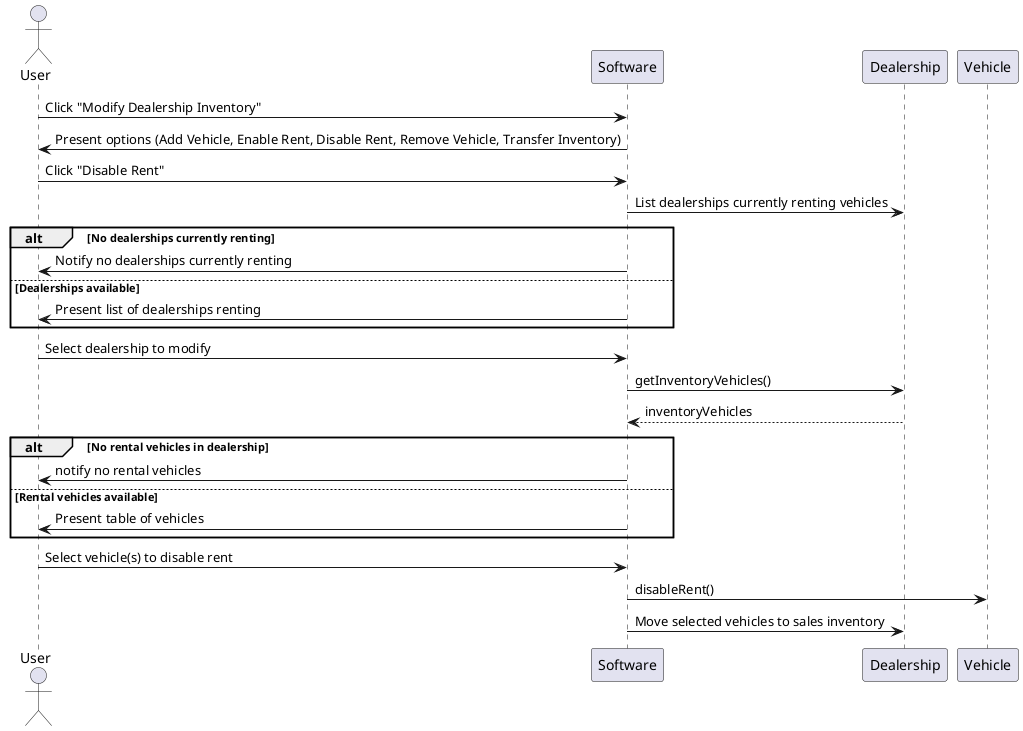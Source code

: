 @startuml
'https://plantuml.com/sequence-diagram

actor User
participant "Software" as System
participant "Dealership" as Dealership
participant "Vehicle" as Vehicle

User -> System: Click "Modify Dealership Inventory"
System -> User: Present options (Add Vehicle, Enable Rent, Disable Rent, Remove Vehicle, Transfer Inventory)
User -> System: Click "Disable Rent"
System -> Dealership: List dealerships currently renting vehicles
alt No dealerships currently renting
    System -> User: Notify no dealerships currently renting
else Dealerships available
    System -> User: Present list of dealerships renting
    end

User -> System: Select dealership to modify
System -> Dealership: getInventoryVehicles()
Dealership --> System: inventoryVehicles
alt No rental vehicles in dealership
    System -> User: notify no rental vehicles
 else Rental vehicles available
    System -> User: Present table of vehicles
    end

User -> System: Select vehicle(s) to disable rent
System -> Vehicle: disableRent()
System -> Dealership : Move selected vehicles to sales inventory
@enduml